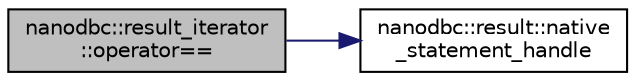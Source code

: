 digraph "nanodbc::result_iterator::operator=="
{
 // LATEX_PDF_SIZE
  edge [fontname="Helvetica",fontsize="10",labelfontname="Helvetica",labelfontsize="10"];
  node [fontname="Helvetica",fontsize="10",shape=record];
  rankdir="LR";
  Node17 [label="nanodbc::result_iterator\l::operator==",height=0.2,width=0.4,color="black", fillcolor="grey75", style="filled", fontcolor="black",tooltip="Iterators are equal if they a tied to the same native statemnt handle, or both empty."];
  Node17 -> Node18 [color="midnightblue",fontsize="10",style="solid",fontname="Helvetica"];
  Node18 [label="nanodbc::result::native\l_statement_handle",height=0.2,width=0.4,color="black", fillcolor="white", style="filled",URL="$classnanodbc_1_1result.html#aa98342a662f490baeaaf686e815b0896",tooltip="Returns the native ODBC statement handle."];
}
